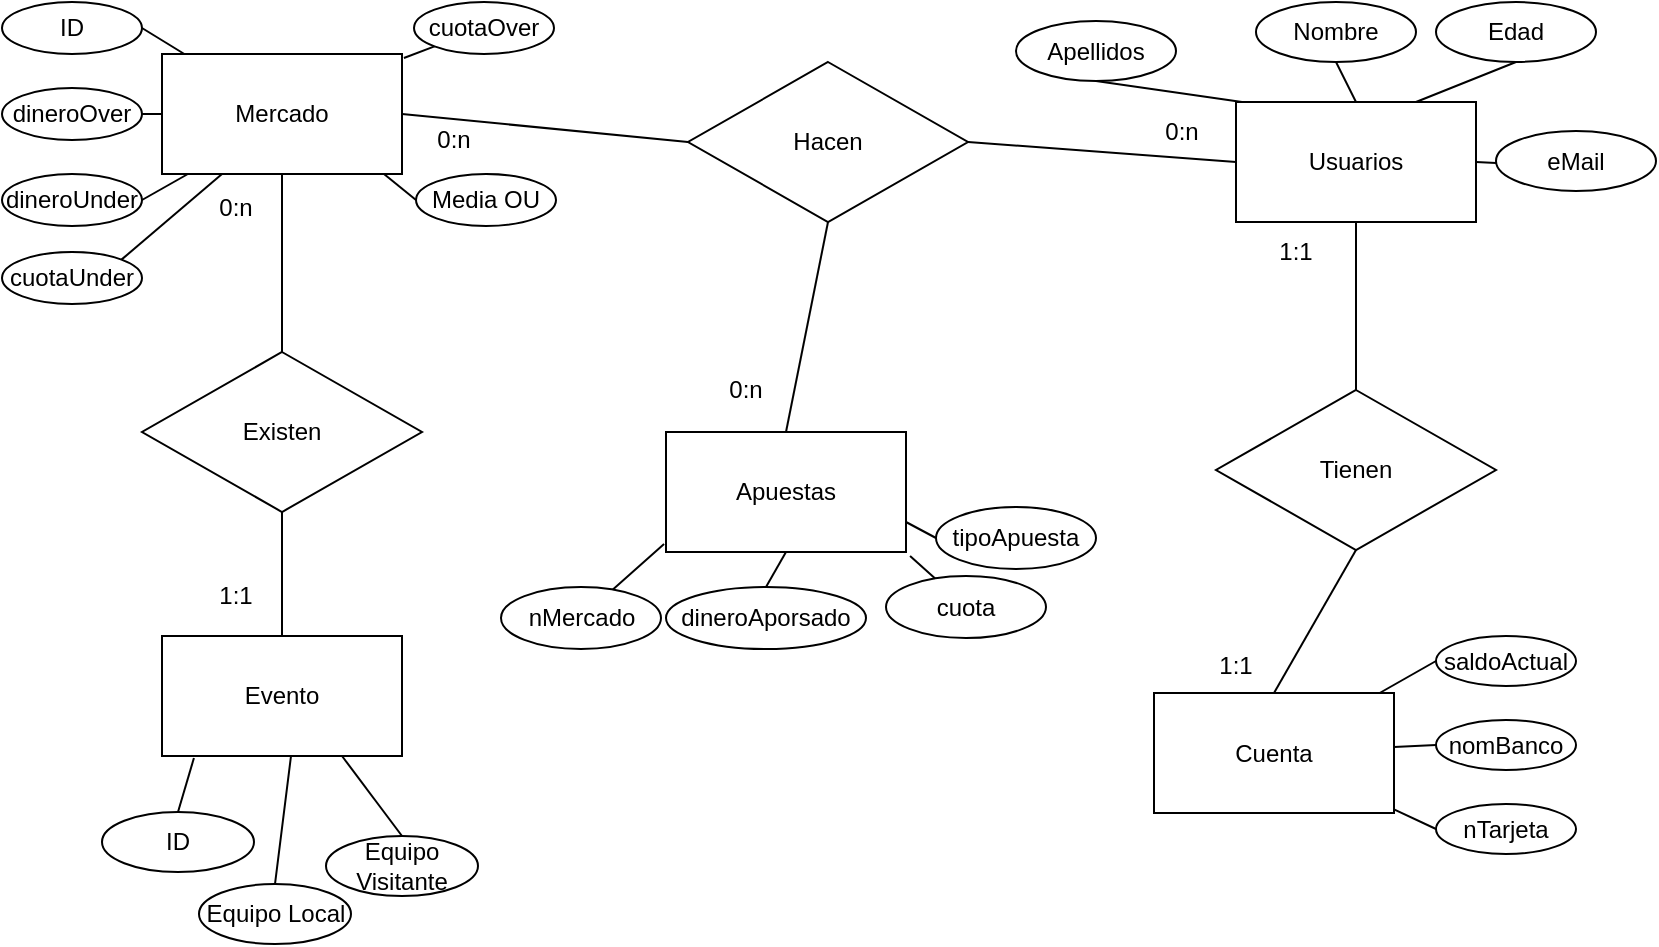 <mxfile version="13.9.9" type="device"><diagram id="Dn7TbsfQsLr8jjuPP_2M" name="Page-1"><mxGraphModel dx="1422" dy="862" grid="1" gridSize="10" guides="1" tooltips="1" connect="1" arrows="1" fold="1" page="1" pageScale="1" pageWidth="827" pageHeight="1169" math="0" shadow="0"><root><mxCell id="0"/><mxCell id="1" parent="0"/><mxCell id="H79hGJ8Chu6-MFHW4XSC-1" value="Mercado" style="rounded=0;whiteSpace=wrap;html=1;" parent="1" vertex="1"><mxGeometry x="80" y="26" width="120" height="60" as="geometry"/></mxCell><mxCell id="H79hGJ8Chu6-MFHW4XSC-2" value="Usuarios" style="rounded=0;whiteSpace=wrap;html=1;" parent="1" vertex="1"><mxGeometry x="617" y="50" width="120" height="60" as="geometry"/></mxCell><mxCell id="H79hGJ8Chu6-MFHW4XSC-3" value="Evento" style="rounded=0;whiteSpace=wrap;html=1;" parent="1" vertex="1"><mxGeometry x="80" y="317" width="120" height="60" as="geometry"/></mxCell><mxCell id="H79hGJ8Chu6-MFHW4XSC-4" value="Cuenta" style="rounded=0;whiteSpace=wrap;html=1;" parent="1" vertex="1"><mxGeometry x="576" y="345.5" width="120" height="60" as="geometry"/></mxCell><mxCell id="H79hGJ8Chu6-MFHW4XSC-5" value="Apuestas" style="rounded=0;whiteSpace=wrap;html=1;" parent="1" vertex="1"><mxGeometry x="332" y="215" width="120" height="60" as="geometry"/></mxCell><mxCell id="H79hGJ8Chu6-MFHW4XSC-6" value="ID" style="ellipse;whiteSpace=wrap;html=1;" parent="1" vertex="1"><mxGeometry x="50" y="405" width="76" height="30" as="geometry"/></mxCell><mxCell id="H79hGJ8Chu6-MFHW4XSC-8" value="Equipo Visitante" style="ellipse;whiteSpace=wrap;html=1;" parent="1" vertex="1"><mxGeometry x="162" y="417" width="76" height="30" as="geometry"/></mxCell><mxCell id="H79hGJ8Chu6-MFHW4XSC-9" value="Equipo Local" style="ellipse;whiteSpace=wrap;html=1;" parent="1" vertex="1"><mxGeometry x="98.5" y="441" width="76" height="30" as="geometry"/></mxCell><mxCell id="H79hGJ8Chu6-MFHW4XSC-10" value="" style="endArrow=none;html=1;exitX=0.5;exitY=0;exitDx=0;exitDy=0;" parent="1" source="H79hGJ8Chu6-MFHW4XSC-9" edge="1"><mxGeometry width="50" height="50" relative="1" as="geometry"><mxPoint x="94.5" y="427" as="sourcePoint"/><mxPoint x="144.5" y="377" as="targetPoint"/></mxGeometry></mxCell><mxCell id="H79hGJ8Chu6-MFHW4XSC-12" value="" style="endArrow=none;html=1;exitX=0.133;exitY=1.017;exitDx=0;exitDy=0;exitPerimeter=0;entryX=0.5;entryY=0;entryDx=0;entryDy=0;" parent="1" source="H79hGJ8Chu6-MFHW4XSC-3" target="H79hGJ8Chu6-MFHW4XSC-6" edge="1"><mxGeometry width="50" height="50" relative="1" as="geometry"><mxPoint x="194.5" y="377" as="sourcePoint"/><mxPoint x="72.87" y="389.337" as="targetPoint"/></mxGeometry></mxCell><mxCell id="H79hGJ8Chu6-MFHW4XSC-13" value="" style="endArrow=none;html=1;entryX=0.75;entryY=1;entryDx=0;entryDy=0;exitX=0.5;exitY=0;exitDx=0;exitDy=0;" parent="1" source="H79hGJ8Chu6-MFHW4XSC-8" target="H79hGJ8Chu6-MFHW4XSC-3" edge="1"><mxGeometry width="50" height="50" relative="1" as="geometry"><mxPoint x="214.5" y="457" as="sourcePoint"/><mxPoint x="264.5" y="407" as="targetPoint"/></mxGeometry></mxCell><mxCell id="H79hGJ8Chu6-MFHW4XSC-16" value="Edad" style="ellipse;whiteSpace=wrap;html=1;" parent="1" vertex="1"><mxGeometry x="717" width="80" height="30" as="geometry"/></mxCell><mxCell id="H79hGJ8Chu6-MFHW4XSC-17" value="eMail" style="ellipse;whiteSpace=wrap;html=1;" parent="1" vertex="1"><mxGeometry x="747" y="64.5" width="80" height="30" as="geometry"/></mxCell><mxCell id="H79hGJ8Chu6-MFHW4XSC-18" value="Apellidos" style="ellipse;whiteSpace=wrap;html=1;" parent="1" vertex="1"><mxGeometry x="507" y="9.5" width="80" height="30" as="geometry"/></mxCell><mxCell id="H79hGJ8Chu6-MFHW4XSC-19" value="Nombre" style="ellipse;whiteSpace=wrap;html=1;" parent="1" vertex="1"><mxGeometry x="627" width="80" height="30" as="geometry"/></mxCell><mxCell id="H79hGJ8Chu6-MFHW4XSC-20" value="" style="endArrow=none;html=1;entryX=1;entryY=0.5;entryDx=0;entryDy=0;" parent="1" target="H79hGJ8Chu6-MFHW4XSC-2" edge="1"><mxGeometry width="50" height="50" relative="1" as="geometry"><mxPoint x="747" y="80.5" as="sourcePoint"/><mxPoint x="617" y="80" as="targetPoint"/></mxGeometry></mxCell><mxCell id="H79hGJ8Chu6-MFHW4XSC-21" value="" style="endArrow=none;html=1;exitX=0.5;exitY=1;exitDx=0;exitDy=0;" parent="1" source="H79hGJ8Chu6-MFHW4XSC-18" edge="1"><mxGeometry width="50" height="50" relative="1" as="geometry"><mxPoint x="771" y="135" as="sourcePoint"/><mxPoint x="620" y="50" as="targetPoint"/></mxGeometry></mxCell><mxCell id="H79hGJ8Chu6-MFHW4XSC-22" value="" style="endArrow=none;html=1;exitX=0.5;exitY=0;exitDx=0;exitDy=0;entryX=0.5;entryY=1;entryDx=0;entryDy=0;" parent="1" source="H79hGJ8Chu6-MFHW4XSC-2" target="H79hGJ8Chu6-MFHW4XSC-19" edge="1"><mxGeometry width="50" height="50" relative="1" as="geometry"><mxPoint x="677" y="135" as="sourcePoint"/><mxPoint x="667" y="30" as="targetPoint"/></mxGeometry></mxCell><mxCell id="H79hGJ8Chu6-MFHW4XSC-23" value="" style="endArrow=none;html=1;exitX=0.75;exitY=0;exitDx=0;exitDy=0;entryX=0.5;entryY=1;entryDx=0;entryDy=0;" parent="1" source="H79hGJ8Chu6-MFHW4XSC-2" target="H79hGJ8Chu6-MFHW4XSC-16" edge="1"><mxGeometry width="50" height="50" relative="1" as="geometry"><mxPoint x="687" y="40" as="sourcePoint"/><mxPoint x="737" y="-10" as="targetPoint"/></mxGeometry></mxCell><mxCell id="H79hGJ8Chu6-MFHW4XSC-24" value="dineroUnder" style="ellipse;whiteSpace=wrap;html=1;" parent="1" vertex="1"><mxGeometry y="86" width="70" height="26" as="geometry"/></mxCell><mxCell id="H79hGJ8Chu6-MFHW4XSC-25" value="dineroOver" style="ellipse;whiteSpace=wrap;html=1;" parent="1" vertex="1"><mxGeometry y="43" width="70" height="26" as="geometry"/></mxCell><mxCell id="H79hGJ8Chu6-MFHW4XSC-26" value="Media OU" style="ellipse;whiteSpace=wrap;html=1;" parent="1" vertex="1"><mxGeometry x="207" y="86" width="70" height="26" as="geometry"/></mxCell><mxCell id="H79hGJ8Chu6-MFHW4XSC-27" value="cuotaUnder" style="ellipse;whiteSpace=wrap;html=1;" parent="1" vertex="1"><mxGeometry y="125" width="70" height="26" as="geometry"/></mxCell><mxCell id="H79hGJ8Chu6-MFHW4XSC-28" value="cuotaOver" style="ellipse;whiteSpace=wrap;html=1;" parent="1" vertex="1"><mxGeometry x="206" width="70" height="26" as="geometry"/></mxCell><mxCell id="H79hGJ8Chu6-MFHW4XSC-29" value="ID" style="ellipse;whiteSpace=wrap;html=1;" parent="1" vertex="1"><mxGeometry width="70" height="26" as="geometry"/></mxCell><mxCell id="H79hGJ8Chu6-MFHW4XSC-33" value="" style="endArrow=none;html=1;exitX=1;exitY=0.5;exitDx=0;exitDy=0;entryX=0.108;entryY=1;entryDx=0;entryDy=0;entryPerimeter=0;" parent="1" source="H79hGJ8Chu6-MFHW4XSC-24" target="H79hGJ8Chu6-MFHW4XSC-1" edge="1"><mxGeometry width="50" height="50" relative="1" as="geometry"><mxPoint x="120" y="150" as="sourcePoint"/><mxPoint x="170" y="100" as="targetPoint"/></mxGeometry></mxCell><mxCell id="H79hGJ8Chu6-MFHW4XSC-34" value="" style="endArrow=none;html=1;entryX=0.925;entryY=1;entryDx=0;entryDy=0;entryPerimeter=0;exitX=0;exitY=0.5;exitDx=0;exitDy=0;" parent="1" source="H79hGJ8Chu6-MFHW4XSC-26" target="H79hGJ8Chu6-MFHW4XSC-1" edge="1"><mxGeometry width="50" height="50" relative="1" as="geometry"><mxPoint x="130" y="160" as="sourcePoint"/><mxPoint x="180" y="110" as="targetPoint"/></mxGeometry></mxCell><mxCell id="H79hGJ8Chu6-MFHW4XSC-35" value="" style="endArrow=none;html=1;exitX=1;exitY=0.5;exitDx=0;exitDy=0;" parent="1" source="H79hGJ8Chu6-MFHW4XSC-29" target="H79hGJ8Chu6-MFHW4XSC-1" edge="1"><mxGeometry width="50" height="50" relative="1" as="geometry"><mxPoint x="140" y="170" as="sourcePoint"/><mxPoint x="190" y="120" as="targetPoint"/></mxGeometry></mxCell><mxCell id="H79hGJ8Chu6-MFHW4XSC-36" value="" style="endArrow=none;html=1;entryX=0;entryY=1;entryDx=0;entryDy=0;exitX=1.008;exitY=0.033;exitDx=0;exitDy=0;exitPerimeter=0;" parent="1" source="H79hGJ8Chu6-MFHW4XSC-1" target="H79hGJ8Chu6-MFHW4XSC-28" edge="1"><mxGeometry width="50" height="50" relative="1" as="geometry"><mxPoint x="150" y="180" as="sourcePoint"/><mxPoint x="200" y="130" as="targetPoint"/></mxGeometry></mxCell><mxCell id="H79hGJ8Chu6-MFHW4XSC-37" value="" style="endArrow=none;html=1;entryX=1;entryY=0;entryDx=0;entryDy=0;exitX=0.25;exitY=1;exitDx=0;exitDy=0;" parent="1" source="H79hGJ8Chu6-MFHW4XSC-1" target="H79hGJ8Chu6-MFHW4XSC-27" edge="1"><mxGeometry width="50" height="50" relative="1" as="geometry"><mxPoint x="160" y="190" as="sourcePoint"/><mxPoint x="210" y="140" as="targetPoint"/></mxGeometry></mxCell><mxCell id="H79hGJ8Chu6-MFHW4XSC-38" value="" style="endArrow=none;html=1;entryX=1;entryY=0.5;entryDx=0;entryDy=0;exitX=0;exitY=0.5;exitDx=0;exitDy=0;" parent="1" source="H79hGJ8Chu6-MFHW4XSC-1" target="H79hGJ8Chu6-MFHW4XSC-25" edge="1"><mxGeometry width="50" height="50" relative="1" as="geometry"><mxPoint x="170" y="200" as="sourcePoint"/><mxPoint x="220" y="150" as="targetPoint"/></mxGeometry></mxCell><mxCell id="H79hGJ8Chu6-MFHW4XSC-39" value="nMercado" style="ellipse;whiteSpace=wrap;html=1;" parent="1" vertex="1"><mxGeometry x="249.5" y="292.5" width="80" height="31" as="geometry"/></mxCell><mxCell id="H79hGJ8Chu6-MFHW4XSC-40" value="tipoApuesta" style="ellipse;whiteSpace=wrap;html=1;" parent="1" vertex="1"><mxGeometry x="467" y="252.5" width="80" height="31" as="geometry"/></mxCell><mxCell id="H79hGJ8Chu6-MFHW4XSC-41" value="cuota" style="ellipse;whiteSpace=wrap;html=1;" parent="1" vertex="1"><mxGeometry x="442" y="287" width="80" height="31" as="geometry"/></mxCell><mxCell id="H79hGJ8Chu6-MFHW4XSC-42" value="dineroAporsado" style="ellipse;whiteSpace=wrap;html=1;" parent="1" vertex="1"><mxGeometry x="332" y="292.5" width="100" height="31" as="geometry"/></mxCell><mxCell id="H79hGJ8Chu6-MFHW4XSC-45" value="" style="endArrow=none;html=1;exitX=0.5;exitY=0;exitDx=0;exitDy=0;entryX=0.5;entryY=1;entryDx=0;entryDy=0;" parent="1" source="H79hGJ8Chu6-MFHW4XSC-42" target="H79hGJ8Chu6-MFHW4XSC-5" edge="1"><mxGeometry width="50" height="50" relative="1" as="geometry"><mxPoint x="392" y="325" as="sourcePoint"/><mxPoint x="442" y="275" as="targetPoint"/></mxGeometry></mxCell><mxCell id="H79hGJ8Chu6-MFHW4XSC-46" value="" style="endArrow=none;html=1;exitX=1.017;exitY=1.033;exitDx=0;exitDy=0;exitPerimeter=0;" parent="1" source="H79hGJ8Chu6-MFHW4XSC-5" target="H79hGJ8Chu6-MFHW4XSC-41" edge="1"><mxGeometry width="50" height="50" relative="1" as="geometry"><mxPoint x="437" y="278" as="sourcePoint"/><mxPoint x="487" y="228" as="targetPoint"/></mxGeometry></mxCell><mxCell id="H79hGJ8Chu6-MFHW4XSC-47" value="" style="endArrow=none;html=1;exitX=1;exitY=0.75;exitDx=0;exitDy=0;entryX=0;entryY=0.5;entryDx=0;entryDy=0;" parent="1" source="H79hGJ8Chu6-MFHW4XSC-5" target="H79hGJ8Chu6-MFHW4XSC-40" edge="1"><mxGeometry width="50" height="50" relative="1" as="geometry"><mxPoint x="437" y="235" as="sourcePoint"/><mxPoint x="487" y="185" as="targetPoint"/></mxGeometry></mxCell><mxCell id="H79hGJ8Chu6-MFHW4XSC-48" value="" style="endArrow=none;html=1;entryX=-0.008;entryY=0.933;entryDx=0;entryDy=0;entryPerimeter=0;" parent="1" source="H79hGJ8Chu6-MFHW4XSC-39" target="H79hGJ8Chu6-MFHW4XSC-5" edge="1"><mxGeometry width="50" height="50" relative="1" as="geometry"><mxPoint x="279" y="292.5" as="sourcePoint"/><mxPoint x="329" y="271" as="targetPoint"/></mxGeometry></mxCell><mxCell id="H79hGJ8Chu6-MFHW4XSC-49" value="nTarjeta" style="ellipse;whiteSpace=wrap;html=1;" parent="1" vertex="1"><mxGeometry x="717" y="401" width="70" height="25" as="geometry"/></mxCell><mxCell id="H79hGJ8Chu6-MFHW4XSC-50" value="nomBanco" style="ellipse;whiteSpace=wrap;html=1;" parent="1" vertex="1"><mxGeometry x="717" y="359" width="70" height="25" as="geometry"/></mxCell><mxCell id="H79hGJ8Chu6-MFHW4XSC-51" value="saldoActual" style="ellipse;whiteSpace=wrap;html=1;" parent="1" vertex="1"><mxGeometry x="717" y="317" width="70" height="25" as="geometry"/></mxCell><mxCell id="H79hGJ8Chu6-MFHW4XSC-52" value="" style="endArrow=none;html=1;entryX=0;entryY=0.5;entryDx=0;entryDy=0;" parent="1" source="H79hGJ8Chu6-MFHW4XSC-4" target="H79hGJ8Chu6-MFHW4XSC-51" edge="1"><mxGeometry width="50" height="50" relative="1" as="geometry"><mxPoint x="437" y="649.5" as="sourcePoint"/><mxPoint x="487" y="599.5" as="targetPoint"/></mxGeometry></mxCell><mxCell id="H79hGJ8Chu6-MFHW4XSC-53" value="" style="endArrow=none;html=1;entryX=0;entryY=0.5;entryDx=0;entryDy=0;" parent="1" source="H79hGJ8Chu6-MFHW4XSC-4" target="H79hGJ8Chu6-MFHW4XSC-50" edge="1"><mxGeometry width="50" height="50" relative="1" as="geometry"><mxPoint x="447" y="659.5" as="sourcePoint"/><mxPoint x="497" y="609.5" as="targetPoint"/></mxGeometry></mxCell><mxCell id="H79hGJ8Chu6-MFHW4XSC-54" value="" style="endArrow=none;html=1;entryX=0;entryY=0.5;entryDx=0;entryDy=0;" parent="1" source="H79hGJ8Chu6-MFHW4XSC-4" target="H79hGJ8Chu6-MFHW4XSC-49" edge="1"><mxGeometry width="50" height="50" relative="1" as="geometry"><mxPoint x="457" y="669.5" as="sourcePoint"/><mxPoint x="507" y="619.5" as="targetPoint"/></mxGeometry></mxCell><mxCell id="DGevobAXxYvM46PPEWzp-1" value="Existen" style="rhombus;whiteSpace=wrap;html=1;" parent="1" vertex="1"><mxGeometry x="70" y="175" width="140" height="80" as="geometry"/></mxCell><mxCell id="DGevobAXxYvM46PPEWzp-2" value="" style="endArrow=none;html=1;entryX=0.5;entryY=1;entryDx=0;entryDy=0;exitX=0.5;exitY=0;exitDx=0;exitDy=0;" parent="1" source="H79hGJ8Chu6-MFHW4XSC-3" target="DGevobAXxYvM46PPEWzp-1" edge="1"><mxGeometry width="50" height="50" relative="1" as="geometry"><mxPoint x="45" y="540" as="sourcePoint"/><mxPoint x="95" y="490" as="targetPoint"/></mxGeometry></mxCell><mxCell id="DGevobAXxYvM46PPEWzp-3" value="" style="endArrow=none;html=1;entryX=0.5;entryY=0;entryDx=0;entryDy=0;exitX=0.5;exitY=1;exitDx=0;exitDy=0;" parent="1" source="H79hGJ8Chu6-MFHW4XSC-1" target="DGevobAXxYvM46PPEWzp-1" edge="1"><mxGeometry width="50" height="50" relative="1" as="geometry"><mxPoint x="10" y="540" as="sourcePoint"/><mxPoint x="60" y="490" as="targetPoint"/></mxGeometry></mxCell><mxCell id="DGevobAXxYvM46PPEWzp-5" value="1:1" style="text;html=1;strokeColor=none;fillColor=none;align=center;verticalAlign=middle;whiteSpace=wrap;rounded=0;" parent="1" vertex="1"><mxGeometry x="97" y="287" width="40" height="20" as="geometry"/></mxCell><mxCell id="DGevobAXxYvM46PPEWzp-6" value="0:n" style="text;html=1;strokeColor=none;fillColor=none;align=center;verticalAlign=middle;whiteSpace=wrap;rounded=0;" parent="1" vertex="1"><mxGeometry x="96.5" y="93" width="40" height="20" as="geometry"/></mxCell><mxCell id="DGevobAXxYvM46PPEWzp-7" value="Hacen" style="rhombus;whiteSpace=wrap;html=1;" parent="1" vertex="1"><mxGeometry x="343" y="30" width="140" height="80" as="geometry"/></mxCell><mxCell id="DGevobAXxYvM46PPEWzp-8" value="" style="endArrow=none;html=1;entryX=0;entryY=0.5;entryDx=0;entryDy=0;exitX=1;exitY=0.5;exitDx=0;exitDy=0;" parent="1" source="H79hGJ8Chu6-MFHW4XSC-1" target="DGevobAXxYvM46PPEWzp-7" edge="1"><mxGeometry width="50" height="50" relative="1" as="geometry"><mxPoint x="10" y="720" as="sourcePoint"/><mxPoint x="60" y="670" as="targetPoint"/><Array as="points"/></mxGeometry></mxCell><mxCell id="DGevobAXxYvM46PPEWzp-9" value="" style="endArrow=none;html=1;entryX=0;entryY=0.5;entryDx=0;entryDy=0;exitX=1;exitY=0.5;exitDx=0;exitDy=0;" parent="1" source="DGevobAXxYvM46PPEWzp-7" target="H79hGJ8Chu6-MFHW4XSC-2" edge="1"><mxGeometry width="50" height="50" relative="1" as="geometry"><mxPoint x="358" y="455" as="sourcePoint"/><mxPoint x="408" y="405" as="targetPoint"/></mxGeometry></mxCell><mxCell id="DGevobAXxYvM46PPEWzp-10" value="0:n" style="text;html=1;strokeColor=none;fillColor=none;align=center;verticalAlign=middle;whiteSpace=wrap;rounded=0;" parent="1" vertex="1"><mxGeometry x="206" y="59" width="40" height="20" as="geometry"/></mxCell><mxCell id="DGevobAXxYvM46PPEWzp-11" value="0:n" style="text;html=1;strokeColor=none;fillColor=none;align=center;verticalAlign=middle;whiteSpace=wrap;rounded=0;" parent="1" vertex="1"><mxGeometry x="570" y="54.5" width="40" height="20" as="geometry"/></mxCell><mxCell id="DGevobAXxYvM46PPEWzp-14" value="Tienen" style="rhombus;whiteSpace=wrap;html=1;" parent="1" vertex="1"><mxGeometry x="607" y="194" width="140" height="80" as="geometry"/></mxCell><mxCell id="DGevobAXxYvM46PPEWzp-15" value="" style="endArrow=none;html=1;entryX=0.5;entryY=1;entryDx=0;entryDy=0;exitX=0.5;exitY=0;exitDx=0;exitDy=0;" parent="1" source="H79hGJ8Chu6-MFHW4XSC-4" target="DGevobAXxYvM46PPEWzp-14" edge="1"><mxGeometry width="50" height="50" relative="1" as="geometry"><mxPoint x="667" y="359" as="sourcePoint"/><mxPoint x="622" y="532" as="targetPoint"/></mxGeometry></mxCell><mxCell id="DGevobAXxYvM46PPEWzp-16" value="" style="endArrow=none;html=1;entryX=0.5;entryY=0;entryDx=0;entryDy=0;exitX=0.5;exitY=1;exitDx=0;exitDy=0;" parent="1" source="H79hGJ8Chu6-MFHW4XSC-2" target="DGevobAXxYvM46PPEWzp-14" edge="1"><mxGeometry width="50" height="50" relative="1" as="geometry"><mxPoint x="667" y="128" as="sourcePoint"/><mxPoint x="587" y="532" as="targetPoint"/></mxGeometry></mxCell><mxCell id="DGevobAXxYvM46PPEWzp-17" value="1:1" style="text;html=1;strokeColor=none;fillColor=none;align=center;verticalAlign=middle;whiteSpace=wrap;rounded=0;" parent="1" vertex="1"><mxGeometry x="627" y="115" width="40" height="20" as="geometry"/></mxCell><mxCell id="DGevobAXxYvM46PPEWzp-18" value="1:1" style="text;html=1;strokeColor=none;fillColor=none;align=center;verticalAlign=middle;whiteSpace=wrap;rounded=0;" parent="1" vertex="1"><mxGeometry x="597" y="322" width="40" height="20" as="geometry"/></mxCell><mxCell id="DGevobAXxYvM46PPEWzp-19" value="" style="endArrow=none;html=1;exitX=0.5;exitY=0;exitDx=0;exitDy=0;entryX=0.5;entryY=1;entryDx=0;entryDy=0;" parent="1" source="H79hGJ8Chu6-MFHW4XSC-5" target="DGevobAXxYvM46PPEWzp-7" edge="1"><mxGeometry width="50" height="50" relative="1" as="geometry"><mxPoint x="10" y="540" as="sourcePoint"/><mxPoint x="440" y="120" as="targetPoint"/></mxGeometry></mxCell><mxCell id="DGevobAXxYvM46PPEWzp-20" value="0:n" style="text;html=1;strokeColor=none;fillColor=none;align=center;verticalAlign=middle;whiteSpace=wrap;rounded=0;" parent="1" vertex="1"><mxGeometry x="352" y="184" width="40" height="20" as="geometry"/></mxCell></root></mxGraphModel></diagram></mxfile>